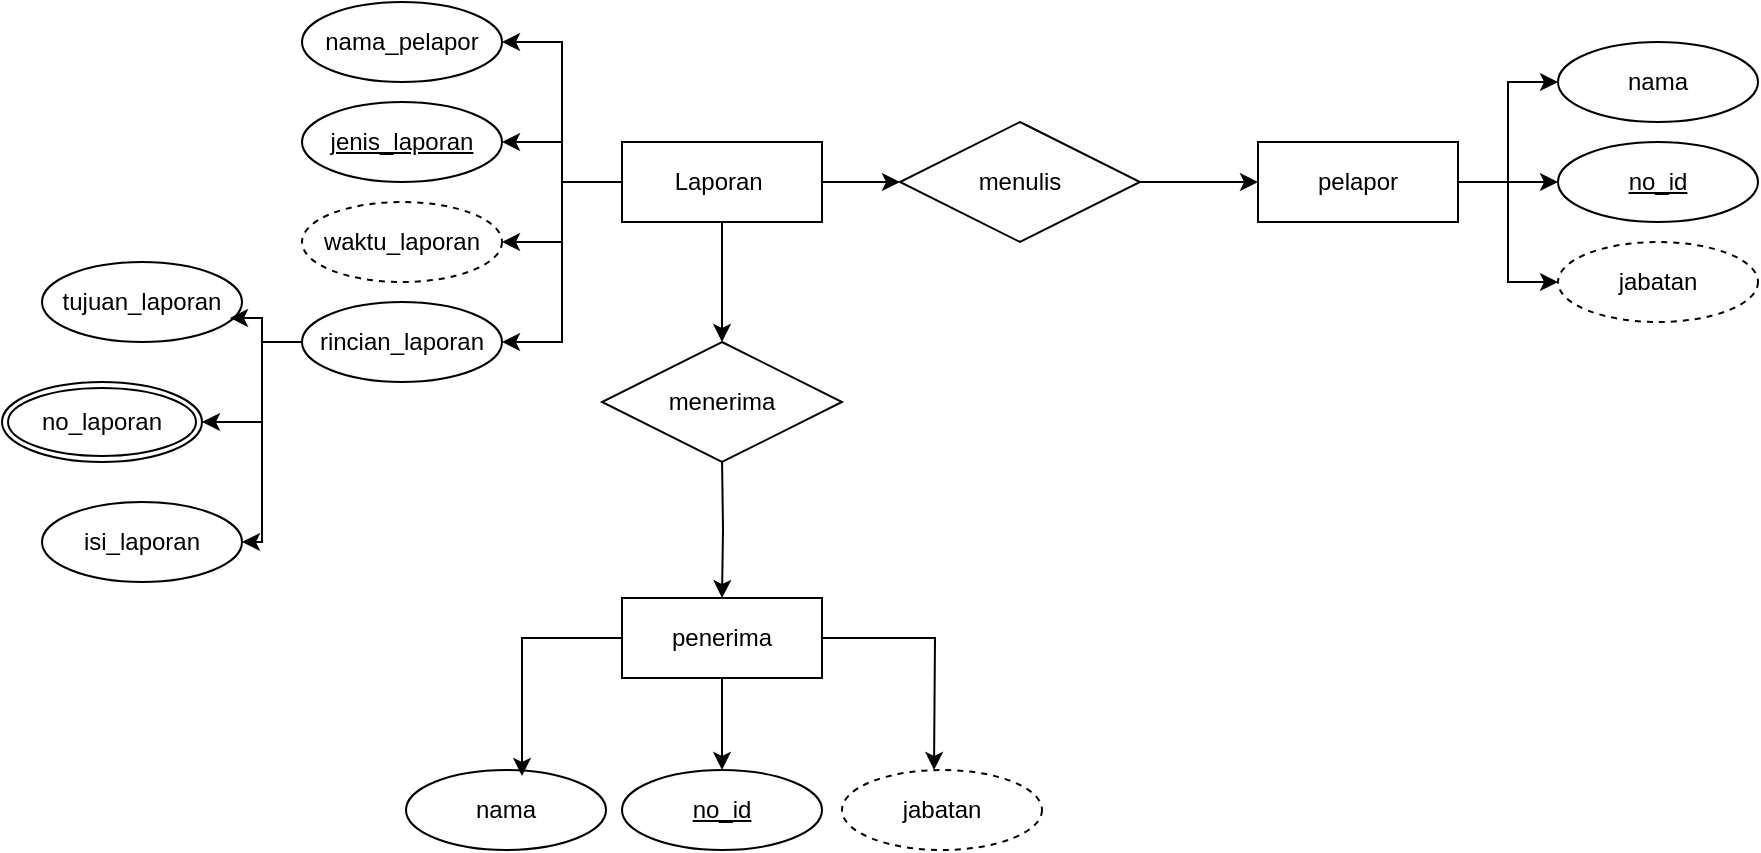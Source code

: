 <mxfile version="22.0.8" type="github">
  <diagram name="Page-1" id="EhTVSetzCC-s9QIEn1o4">
    <mxGraphModel dx="1322" dy="644" grid="1" gridSize="10" guides="1" tooltips="1" connect="1" arrows="1" fold="1" page="1" pageScale="1" pageWidth="850" pageHeight="1100" math="0" shadow="0">
      <root>
        <mxCell id="0" />
        <mxCell id="1" parent="0" />
        <mxCell id="PCg4HPelgmqb0PpMlnsu-12" style="edgeStyle=orthogonalEdgeStyle;rounded=0;orthogonalLoop=1;jettySize=auto;html=1;entryX=1;entryY=0.5;entryDx=0;entryDy=0;" parent="1" source="PCg4HPelgmqb0PpMlnsu-1" target="GRqLyBbJUmLM5Ld2rhL9-10" edge="1">
          <mxGeometry relative="1" as="geometry">
            <mxPoint x="100" y="320" as="targetPoint" />
          </mxGeometry>
        </mxCell>
        <mxCell id="PCg4HPelgmqb0PpMlnsu-16" style="edgeStyle=orthogonalEdgeStyle;rounded=0;orthogonalLoop=1;jettySize=auto;html=1;entryX=1;entryY=0.5;entryDx=0;entryDy=0;" parent="1" source="PCg4HPelgmqb0PpMlnsu-1" target="PCg4HPelgmqb0PpMlnsu-15" edge="1">
          <mxGeometry relative="1" as="geometry" />
        </mxCell>
        <mxCell id="PCg4HPelgmqb0PpMlnsu-21" style="edgeStyle=orthogonalEdgeStyle;rounded=0;orthogonalLoop=1;jettySize=auto;html=1;entryX=1;entryY=0.5;entryDx=0;entryDy=0;" parent="1" source="PCg4HPelgmqb0PpMlnsu-1" target="PCg4HPelgmqb0PpMlnsu-20" edge="1">
          <mxGeometry relative="1" as="geometry" />
        </mxCell>
        <mxCell id="PCg4HPelgmqb0PpMlnsu-36" style="edgeStyle=orthogonalEdgeStyle;rounded=0;orthogonalLoop=1;jettySize=auto;html=1;entryX=0;entryY=0.5;entryDx=0;entryDy=0;" parent="1" source="PCg4HPelgmqb0PpMlnsu-1" target="PCg4HPelgmqb0PpMlnsu-24" edge="1">
          <mxGeometry relative="1" as="geometry" />
        </mxCell>
        <mxCell id="PCg4HPelgmqb0PpMlnsu-37" style="edgeStyle=orthogonalEdgeStyle;rounded=0;orthogonalLoop=1;jettySize=auto;html=1;" parent="1" source="PCg4HPelgmqb0PpMlnsu-1" target="PCg4HPelgmqb0PpMlnsu-25" edge="1">
          <mxGeometry relative="1" as="geometry" />
        </mxCell>
        <mxCell id="GRqLyBbJUmLM5Ld2rhL9-9" style="edgeStyle=orthogonalEdgeStyle;rounded=0;orthogonalLoop=1;jettySize=auto;html=1;entryX=1;entryY=0.5;entryDx=0;entryDy=0;" edge="1" parent="1" source="PCg4HPelgmqb0PpMlnsu-1">
          <mxGeometry relative="1" as="geometry">
            <mxPoint x="100" y="370" as="targetPoint" />
            <Array as="points">
              <mxPoint x="130" y="290" />
              <mxPoint x="130" y="370" />
            </Array>
          </mxGeometry>
        </mxCell>
        <mxCell id="PCg4HPelgmqb0PpMlnsu-1" value="Laporan&amp;nbsp;" style="whiteSpace=wrap;html=1;align=center;" parent="1" vertex="1">
          <mxGeometry x="160" y="270" width="100" height="40" as="geometry" />
        </mxCell>
        <mxCell id="PCg4HPelgmqb0PpMlnsu-15" value="nama_pelapor" style="ellipse;whiteSpace=wrap;html=1;align=center;" parent="1" vertex="1">
          <mxGeometry y="200" width="100" height="40" as="geometry" />
        </mxCell>
        <mxCell id="PCg4HPelgmqb0PpMlnsu-20" value="&lt;u&gt;jenis_laporan&lt;/u&gt;" style="ellipse;whiteSpace=wrap;html=1;align=center;" parent="1" vertex="1">
          <mxGeometry y="250" width="100" height="40" as="geometry" />
        </mxCell>
        <mxCell id="PCg4HPelgmqb0PpMlnsu-40" value="" style="edgeStyle=orthogonalEdgeStyle;rounded=0;orthogonalLoop=1;jettySize=auto;html=1;" parent="1" source="PCg4HPelgmqb0PpMlnsu-22" target="PCg4HPelgmqb0PpMlnsu-30" edge="1">
          <mxGeometry relative="1" as="geometry" />
        </mxCell>
        <mxCell id="PCg4HPelgmqb0PpMlnsu-48" style="edgeStyle=orthogonalEdgeStyle;rounded=0;orthogonalLoop=1;jettySize=auto;html=1;entryX=0;entryY=0.5;entryDx=0;entryDy=0;" parent="1" source="PCg4HPelgmqb0PpMlnsu-22" target="PCg4HPelgmqb0PpMlnsu-28" edge="1">
          <mxGeometry relative="1" as="geometry" />
        </mxCell>
        <mxCell id="GRqLyBbJUmLM5Ld2rhL9-4" style="edgeStyle=orthogonalEdgeStyle;rounded=0;orthogonalLoop=1;jettySize=auto;html=1;entryX=0;entryY=0.5;entryDx=0;entryDy=0;" edge="1" parent="1" source="PCg4HPelgmqb0PpMlnsu-22" target="GRqLyBbJUmLM5Ld2rhL9-3">
          <mxGeometry relative="1" as="geometry" />
        </mxCell>
        <mxCell id="PCg4HPelgmqb0PpMlnsu-22" value="pelapor" style="whiteSpace=wrap;html=1;align=center;" parent="1" vertex="1">
          <mxGeometry x="478" y="270" width="100" height="40" as="geometry" />
        </mxCell>
        <mxCell id="PCg4HPelgmqb0PpMlnsu-44" style="edgeStyle=orthogonalEdgeStyle;rounded=0;orthogonalLoop=1;jettySize=auto;html=1;entryX=0.5;entryY=0;entryDx=0;entryDy=0;" parent="1" source="PCg4HPelgmqb0PpMlnsu-23" target="PCg4HPelgmqb0PpMlnsu-31" edge="1">
          <mxGeometry relative="1" as="geometry" />
        </mxCell>
        <mxCell id="PCg4HPelgmqb0PpMlnsu-45" style="edgeStyle=orthogonalEdgeStyle;rounded=0;orthogonalLoop=1;jettySize=auto;html=1;" parent="1" source="PCg4HPelgmqb0PpMlnsu-23" edge="1">
          <mxGeometry relative="1" as="geometry">
            <mxPoint x="316" y="584" as="targetPoint" />
          </mxGeometry>
        </mxCell>
        <mxCell id="PCg4HPelgmqb0PpMlnsu-23" value="penerima" style="whiteSpace=wrap;html=1;align=center;" parent="1" vertex="1">
          <mxGeometry x="160" y="498" width="100" height="40" as="geometry" />
        </mxCell>
        <mxCell id="PCg4HPelgmqb0PpMlnsu-38" style="edgeStyle=orthogonalEdgeStyle;rounded=0;orthogonalLoop=1;jettySize=auto;html=1;entryX=0;entryY=0.5;entryDx=0;entryDy=0;" parent="1" source="PCg4HPelgmqb0PpMlnsu-24" target="PCg4HPelgmqb0PpMlnsu-22" edge="1">
          <mxGeometry relative="1" as="geometry" />
        </mxCell>
        <mxCell id="PCg4HPelgmqb0PpMlnsu-24" value="menulis" style="shape=rhombus;perimeter=rhombusPerimeter;whiteSpace=wrap;html=1;align=center;" parent="1" vertex="1">
          <mxGeometry x="299" y="260" width="120" height="60" as="geometry" />
        </mxCell>
        <mxCell id="PCg4HPelgmqb0PpMlnsu-39" style="edgeStyle=orthogonalEdgeStyle;rounded=0;orthogonalLoop=1;jettySize=auto;html=1;entryX=0.5;entryY=0;entryDx=0;entryDy=0;" parent="1" target="PCg4HPelgmqb0PpMlnsu-23" edge="1">
          <mxGeometry relative="1" as="geometry">
            <mxPoint x="210" y="428" as="sourcePoint" />
          </mxGeometry>
        </mxCell>
        <mxCell id="PCg4HPelgmqb0PpMlnsu-25" value="menerima" style="shape=rhombus;perimeter=rhombusPerimeter;whiteSpace=wrap;html=1;align=center;" parent="1" vertex="1">
          <mxGeometry x="150" y="370" width="120" height="60" as="geometry" />
        </mxCell>
        <mxCell id="PCg4HPelgmqb0PpMlnsu-28" value="nama" style="ellipse;whiteSpace=wrap;html=1;align=center;" parent="1" vertex="1">
          <mxGeometry x="628" y="220" width="100" height="40" as="geometry" />
        </mxCell>
        <mxCell id="PCg4HPelgmqb0PpMlnsu-30" value="&lt;u&gt;no_id&lt;/u&gt;" style="ellipse;whiteSpace=wrap;html=1;align=center;" parent="1" vertex="1">
          <mxGeometry x="628" y="270" width="100" height="40" as="geometry" />
        </mxCell>
        <mxCell id="PCg4HPelgmqb0PpMlnsu-31" value="&lt;u&gt;no_id&lt;/u&gt;" style="ellipse;whiteSpace=wrap;html=1;align=center;" parent="1" vertex="1">
          <mxGeometry x="160" y="584" width="100" height="40" as="geometry" />
        </mxCell>
        <mxCell id="PCg4HPelgmqb0PpMlnsu-35" value="nama" style="ellipse;whiteSpace=wrap;html=1;align=center;" parent="1" vertex="1">
          <mxGeometry x="52" y="584" width="100" height="40" as="geometry" />
        </mxCell>
        <mxCell id="PCg4HPelgmqb0PpMlnsu-46" style="edgeStyle=orthogonalEdgeStyle;rounded=0;orthogonalLoop=1;jettySize=auto;html=1;entryX=0.58;entryY=0.075;entryDx=0;entryDy=0;entryPerimeter=0;" parent="1" source="PCg4HPelgmqb0PpMlnsu-23" target="PCg4HPelgmqb0PpMlnsu-35" edge="1">
          <mxGeometry relative="1" as="geometry" />
        </mxCell>
        <mxCell id="GRqLyBbJUmLM5Ld2rhL9-3" value="jabatan" style="ellipse;whiteSpace=wrap;html=1;align=center;dashed=1;" vertex="1" parent="1">
          <mxGeometry x="628" y="320" width="100" height="40" as="geometry" />
        </mxCell>
        <mxCell id="GRqLyBbJUmLM5Ld2rhL9-5" value="jabatan" style="ellipse;whiteSpace=wrap;html=1;align=center;dashed=1;" vertex="1" parent="1">
          <mxGeometry x="270" y="584" width="100" height="40" as="geometry" />
        </mxCell>
        <mxCell id="GRqLyBbJUmLM5Ld2rhL9-10" value="waktu_laporan" style="ellipse;whiteSpace=wrap;html=1;align=center;dashed=1;" vertex="1" parent="1">
          <mxGeometry y="300" width="100" height="40" as="geometry" />
        </mxCell>
        <mxCell id="GRqLyBbJUmLM5Ld2rhL9-18" style="edgeStyle=orthogonalEdgeStyle;rounded=0;orthogonalLoop=1;jettySize=auto;html=1;entryX=1;entryY=0.5;entryDx=0;entryDy=0;" edge="1" parent="1" source="GRqLyBbJUmLM5Ld2rhL9-11" target="GRqLyBbJUmLM5Ld2rhL9-15">
          <mxGeometry relative="1" as="geometry">
            <Array as="points">
              <mxPoint x="-20" y="370" />
              <mxPoint x="-20" y="470" />
            </Array>
          </mxGeometry>
        </mxCell>
        <mxCell id="GRqLyBbJUmLM5Ld2rhL9-20" style="edgeStyle=orthogonalEdgeStyle;rounded=0;orthogonalLoop=1;jettySize=auto;html=1;entryX=1;entryY=0.5;entryDx=0;entryDy=0;" edge="1" parent="1" source="GRqLyBbJUmLM5Ld2rhL9-11" target="GRqLyBbJUmLM5Ld2rhL9-19">
          <mxGeometry relative="1" as="geometry">
            <Array as="points">
              <mxPoint x="-20" y="370" />
              <mxPoint x="-20" y="410" />
            </Array>
          </mxGeometry>
        </mxCell>
        <mxCell id="GRqLyBbJUmLM5Ld2rhL9-11" value="rincian_laporan" style="ellipse;whiteSpace=wrap;html=1;align=center;" vertex="1" parent="1">
          <mxGeometry y="350" width="100" height="40" as="geometry" />
        </mxCell>
        <mxCell id="GRqLyBbJUmLM5Ld2rhL9-13" value="tujuan_laporan" style="ellipse;whiteSpace=wrap;html=1;align=center;" vertex="1" parent="1">
          <mxGeometry x="-130" y="330" width="100" height="40" as="geometry" />
        </mxCell>
        <mxCell id="GRqLyBbJUmLM5Ld2rhL9-15" value="isi_laporan" style="ellipse;whiteSpace=wrap;html=1;align=center;" vertex="1" parent="1">
          <mxGeometry x="-130" y="450" width="100" height="40" as="geometry" />
        </mxCell>
        <mxCell id="GRqLyBbJUmLM5Ld2rhL9-16" style="edgeStyle=orthogonalEdgeStyle;rounded=0;orthogonalLoop=1;jettySize=auto;html=1;entryX=0.94;entryY=0.7;entryDx=0;entryDy=0;entryPerimeter=0;" edge="1" parent="1" source="GRqLyBbJUmLM5Ld2rhL9-11" target="GRqLyBbJUmLM5Ld2rhL9-13">
          <mxGeometry relative="1" as="geometry" />
        </mxCell>
        <mxCell id="GRqLyBbJUmLM5Ld2rhL9-19" value="no_laporan" style="ellipse;shape=doubleEllipse;margin=3;whiteSpace=wrap;html=1;align=center;" vertex="1" parent="1">
          <mxGeometry x="-150" y="390" width="100" height="40" as="geometry" />
        </mxCell>
      </root>
    </mxGraphModel>
  </diagram>
</mxfile>
